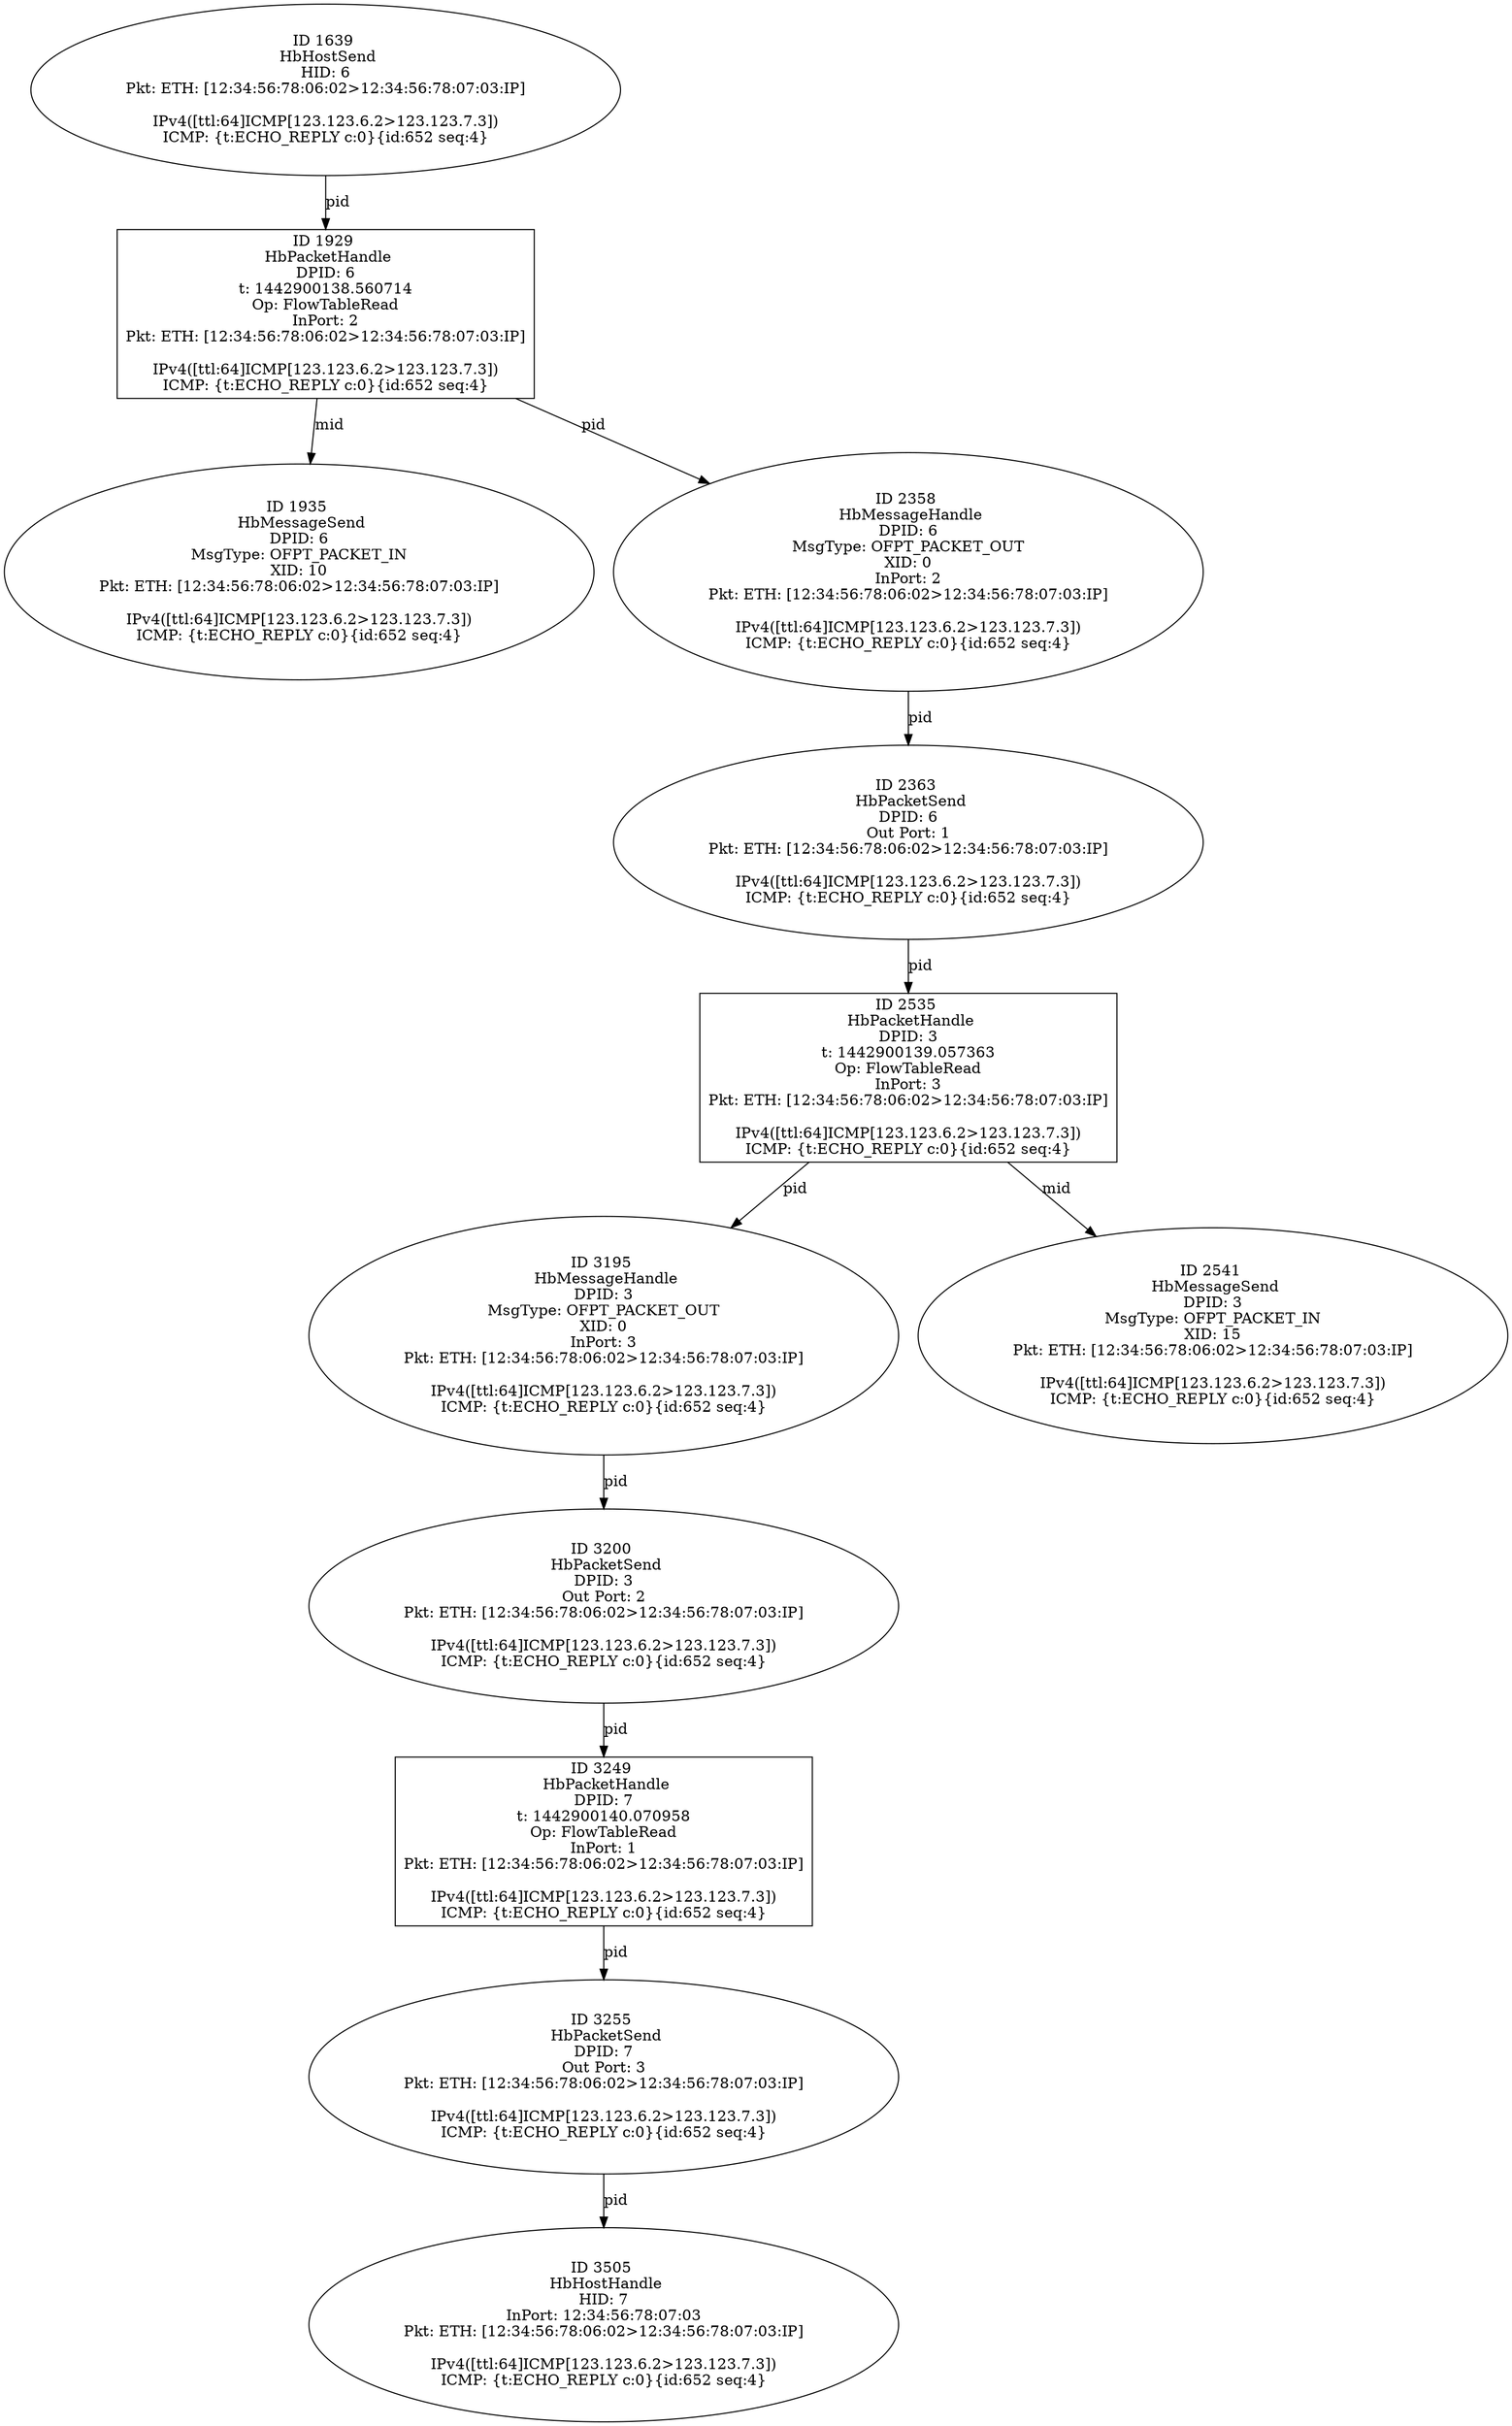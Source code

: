 strict digraph G {
3200 [shape=oval, event=<hb_events.HbPacketSend object at 0x108276990>, label="ID 3200 
 HbPacketSend
DPID: 3
Out Port: 2
Pkt: ETH: [12:34:56:78:06:02>12:34:56:78:07:03:IP]

IPv4([ttl:64]ICMP[123.123.6.2>123.123.7.3])
ICMP: {t:ECHO_REPLY c:0}{id:652 seq:4}"];
3195 [shape=oval, event=<hb_events.HbMessageHandle object at 0x108276490>, label="ID 3195 
 HbMessageHandle
DPID: 3
MsgType: OFPT_PACKET_OUT
XID: 0
InPort: 3
Pkt: ETH: [12:34:56:78:06:02>12:34:56:78:07:03:IP]

IPv4([ttl:64]ICMP[123.123.6.2>123.123.7.3])
ICMP: {t:ECHO_REPLY c:0}{id:652 seq:4}"];
1639 [shape=oval, event=<hb_events.HbHostSend object at 0x107a20290>, label="ID 1639 
 HbHostSend
HID: 6
Pkt: ETH: [12:34:56:78:06:02>12:34:56:78:07:03:IP]

IPv4([ttl:64]ICMP[123.123.6.2>123.123.7.3])
ICMP: {t:ECHO_REPLY c:0}{id:652 seq:4}"];
1929 [shape=box, event=<hb_events.HbPacketHandle object at 0x107b7af50>, label="ID 1929 
 HbPacketHandle
DPID: 6
t: 1442900138.560714
Op: FlowTableRead
InPort: 2
Pkt: ETH: [12:34:56:78:06:02>12:34:56:78:07:03:IP]

IPv4([ttl:64]ICMP[123.123.6.2>123.123.7.3])
ICMP: {t:ECHO_REPLY c:0}{id:652 seq:4}"];
2535 [shape=box, event=<hb_events.HbPacketHandle object at 0x107d3d910>, label="ID 2535 
 HbPacketHandle
DPID: 3
t: 1442900139.057363
Op: FlowTableRead
InPort: 3
Pkt: ETH: [12:34:56:78:06:02>12:34:56:78:07:03:IP]

IPv4([ttl:64]ICMP[123.123.6.2>123.123.7.3])
ICMP: {t:ECHO_REPLY c:0}{id:652 seq:4}"];
2541 [shape=oval, event=<hb_events.HbMessageSend object at 0x107d4a1d0>, label="ID 2541 
 HbMessageSend
DPID: 3
MsgType: OFPT_PACKET_IN
XID: 15
Pkt: ETH: [12:34:56:78:06:02>12:34:56:78:07:03:IP]

IPv4([ttl:64]ICMP[123.123.6.2>123.123.7.3])
ICMP: {t:ECHO_REPLY c:0}{id:652 seq:4}"];
1935 [shape=oval, event=<hb_events.HbMessageSend object at 0x107b7f750>, label="ID 1935 
 HbMessageSend
DPID: 6
MsgType: OFPT_PACKET_IN
XID: 10
Pkt: ETH: [12:34:56:78:06:02>12:34:56:78:07:03:IP]

IPv4([ttl:64]ICMP[123.123.6.2>123.123.7.3])
ICMP: {t:ECHO_REPLY c:0}{id:652 seq:4}"];
3249 [shape=box, event=<hb_events.HbPacketHandle object at 0x1082dd6d0>, label="ID 3249 
 HbPacketHandle
DPID: 7
t: 1442900140.070958
Op: FlowTableRead
InPort: 1
Pkt: ETH: [12:34:56:78:06:02>12:34:56:78:07:03:IP]

IPv4([ttl:64]ICMP[123.123.6.2>123.123.7.3])
ICMP: {t:ECHO_REPLY c:0}{id:652 seq:4}"];
2358 [shape=oval, event=<hb_events.HbMessageHandle object at 0x107bdd450>, label="ID 2358 
 HbMessageHandle
DPID: 6
MsgType: OFPT_PACKET_OUT
XID: 0
InPort: 2
Pkt: ETH: [12:34:56:78:06:02>12:34:56:78:07:03:IP]

IPv4([ttl:64]ICMP[123.123.6.2>123.123.7.3])
ICMP: {t:ECHO_REPLY c:0}{id:652 seq:4}"];
3255 [shape=oval, event=<hb_events.HbPacketSend object at 0x1082bbc90>, label="ID 3255 
 HbPacketSend
DPID: 7
Out Port: 3
Pkt: ETH: [12:34:56:78:06:02>12:34:56:78:07:03:IP]

IPv4([ttl:64]ICMP[123.123.6.2>123.123.7.3])
ICMP: {t:ECHO_REPLY c:0}{id:652 seq:4}"];
3505 [shape=oval, event=<hb_events.HbHostHandle object at 0x1083d7d90>, label="ID 3505 
 HbHostHandle
HID: 7
InPort: 12:34:56:78:07:03
Pkt: ETH: [12:34:56:78:06:02>12:34:56:78:07:03:IP]

IPv4([ttl:64]ICMP[123.123.6.2>123.123.7.3])
ICMP: {t:ECHO_REPLY c:0}{id:652 seq:4}"];
2363 [shape=oval, event=<hb_events.HbPacketSend object at 0x107be3910>, label="ID 2363 
 HbPacketSend
DPID: 6
Out Port: 1
Pkt: ETH: [12:34:56:78:06:02>12:34:56:78:07:03:IP]

IPv4([ttl:64]ICMP[123.123.6.2>123.123.7.3])
ICMP: {t:ECHO_REPLY c:0}{id:652 seq:4}"];
3200 -> 3249  [rel=pid, label=pid];
2363 -> 2535  [rel=pid, label=pid];
2535 -> 3195  [rel=pid, label=pid];
2535 -> 2541  [rel=mid, label=mid];
1929 -> 2358  [rel=pid, label=pid];
1929 -> 1935  [rel=mid, label=mid];
1639 -> 1929  [rel=pid, label=pid];
3249 -> 3255  [rel=pid, label=pid];
2358 -> 2363  [rel=pid, label=pid];
3255 -> 3505  [rel=pid, label=pid];
3195 -> 3200  [rel=pid, label=pid];
}
